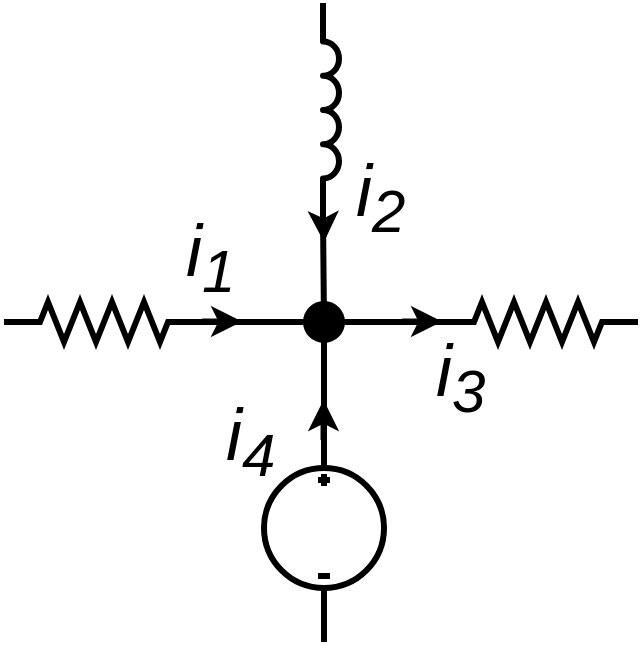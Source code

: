 <mxfile version="20.8.15" type="device" pages="6"><diagram name="Krichhoffs - Currents" id="5MqSJvsw3hs0AilF2sN4"><mxGraphModel dx="655" dy="423" grid="1" gridSize="10" guides="1" tooltips="1" connect="1" arrows="1" fold="1" page="1" pageScale="1" pageWidth="827" pageHeight="1169" math="0" shadow="0"><root><mxCell id="0"/><mxCell id="1" parent="0"/><mxCell id="myE4e6Py0x81g0Ww5muC-2" value="" style="endArrow=none;html=1;rounded=0;strokeWidth=3;fontSize=36;entryX=0;entryY=0.5;entryDx=0;entryDy=0;entryPerimeter=0;" edge="1" parent="1" target="myE4e6Py0x81g0Ww5muC-17"><mxGeometry width="50" height="50" relative="1" as="geometry"><mxPoint x="240" y="200" as="sourcePoint"/><mxPoint x="280" y="200" as="targetPoint"/><Array as="points"><mxPoint x="290" y="200"/></Array></mxGeometry></mxCell><mxCell id="myE4e6Py0x81g0Ww5muC-4" value="" style="endArrow=none;html=1;rounded=0;strokeWidth=3;fontSize=36;exitX=0.5;exitY=0;exitDx=0;exitDy=0;exitPerimeter=0;" edge="1" parent="1" source="myE4e6Py0x81g0Ww5muC-20"><mxGeometry width="50" height="50" relative="1" as="geometry"><mxPoint x="240" y="260" as="sourcePoint"/><mxPoint x="240" y="200" as="targetPoint"/></mxGeometry></mxCell><mxCell id="myE4e6Py0x81g0Ww5muC-5" value="" style="endArrow=none;html=1;rounded=0;strokeWidth=3;fontSize=36;entryX=0.5;entryY=1;entryDx=0;entryDy=0;entryPerimeter=0;" edge="1" parent="1" target="myE4e6Py0x81g0Ww5muC-20"><mxGeometry width="50" height="50" relative="1" as="geometry"><mxPoint x="240" y="360" as="sourcePoint"/><mxPoint x="240" y="360" as="targetPoint"/></mxGeometry></mxCell><mxCell id="myE4e6Py0x81g0Ww5muC-10" value="" style="ellipse;whiteSpace=wrap;html=1;aspect=fixed;fontSize=36;fillColor=#000000;" vertex="1" parent="1"><mxGeometry x="230" y="190" width="20" height="20" as="geometry"/></mxCell><mxCell id="myE4e6Py0x81g0Ww5muC-17" value="" style="pointerEvents=1;verticalLabelPosition=bottom;shadow=0;dashed=0;align=center;html=1;verticalAlign=top;shape=mxgraph.electrical.resistors.resistor_2;strokeColor=#000000;fontSize=36;fillColor=#FFFFFF;strokeWidth=3;" vertex="1" parent="1"><mxGeometry x="297" y="190" width="100" height="20" as="geometry"/></mxCell><mxCell id="myE4e6Py0x81g0Ww5muC-18" value="" style="pointerEvents=1;verticalLabelPosition=bottom;shadow=0;dashed=0;align=center;html=1;verticalAlign=top;shape=mxgraph.electrical.resistors.resistor_2;strokeColor=#000000;fontSize=36;fillColor=#FFFFFF;strokeWidth=3;" vertex="1" parent="1"><mxGeometry x="80" y="190" width="100" height="20" as="geometry"/></mxCell><mxCell id="myE4e6Py0x81g0Ww5muC-20" value="" style="pointerEvents=1;verticalLabelPosition=bottom;shadow=0;dashed=0;align=center;html=1;verticalAlign=top;shape=mxgraph.electrical.signal_sources.source;aspect=fixed;points=[[0.5,0,0],[1,0.5,0],[0.5,1,0],[0,0.5,0]];elSignalType=dc3;strokeColor=#000000;strokeWidth=3;fontSize=36;fillColor=#FFFFFF;" vertex="1" parent="1"><mxGeometry x="210" y="273" width="60" height="60" as="geometry"/></mxCell><mxCell id="myE4e6Py0x81g0Ww5muC-43" value="" style="endArrow=none;html=1;rounded=0;strokeColor=#000000;strokeWidth=3;fontSize=36;entryX=1;entryY=1;entryDx=0;entryDy=0;entryPerimeter=0;" edge="1" parent="1" source="myE4e6Py0x81g0Ww5muC-10" target="myE4e6Py0x81g0Ww5muC-46"><mxGeometry width="50" height="50" relative="1" as="geometry"><mxPoint x="270" y="280" as="sourcePoint"/><mxPoint x="240" y="160" as="targetPoint"/></mxGeometry></mxCell><mxCell id="myE4e6Py0x81g0Ww5muC-45" value="" style="endArrow=none;html=1;rounded=0;strokeColor=#000000;strokeWidth=3;fontSize=36;entryX=0;entryY=0.5;entryDx=0;entryDy=0;exitX=1;exitY=0.5;exitDx=0;exitDy=0;exitPerimeter=0;" edge="1" parent="1" source="myE4e6Py0x81g0Ww5muC-18" target="myE4e6Py0x81g0Ww5muC-10"><mxGeometry width="50" height="50" relative="1" as="geometry"><mxPoint x="270" y="280" as="sourcePoint"/><mxPoint x="320" y="230" as="targetPoint"/></mxGeometry></mxCell><mxCell id="myE4e6Py0x81g0Ww5muC-46" value="" style="pointerEvents=1;verticalLabelPosition=bottom;shadow=0;dashed=0;align=center;html=1;verticalAlign=top;shape=mxgraph.electrical.inductors.inductor_3;dashPattern=1 1;strokeColor=#000000;strokeWidth=3;fontSize=36;fillColor=#FFFFFF;rotation=90;" vertex="1" parent="1"><mxGeometry x="190" y="90" width="107" height="8" as="geometry"/></mxCell><mxCell id="myE4e6Py0x81g0Ww5muC-47" value="" style="endArrow=classic;html=1;rounded=0;strokeColor=#000000;strokeWidth=3;fontSize=36;" edge="1" parent="1"><mxGeometry width="50" height="50" relative="1" as="geometry"><mxPoint x="179" y="199.76" as="sourcePoint"/><mxPoint x="199" y="199.76" as="targetPoint"/></mxGeometry></mxCell><mxCell id="myE4e6Py0x81g0Ww5muC-48" value="" style="endArrow=classic;html=1;rounded=0;strokeColor=#000000;strokeWidth=3;fontSize=36;" edge="1" parent="1"><mxGeometry width="50" height="50" relative="1" as="geometry"><mxPoint x="239.76" y="259" as="sourcePoint"/><mxPoint x="239.76" y="239" as="targetPoint"/></mxGeometry></mxCell><mxCell id="myE4e6Py0x81g0Ww5muC-49" value="" style="endArrow=classic;html=1;rounded=0;strokeColor=#000000;strokeWidth=3;fontSize=36;" edge="1" parent="1"><mxGeometry width="50" height="50" relative="1" as="geometry"><mxPoint x="279" y="199.76" as="sourcePoint"/><mxPoint x="299" y="199.76" as="targetPoint"/></mxGeometry></mxCell><mxCell id="myE4e6Py0x81g0Ww5muC-50" value="" style="endArrow=classic;html=1;rounded=0;strokeColor=#000000;strokeWidth=3;fontSize=36;" edge="1" parent="1"><mxGeometry width="50" height="50" relative="1" as="geometry"><mxPoint x="239.76" y="150" as="sourcePoint"/><mxPoint x="240" y="160" as="targetPoint"/></mxGeometry></mxCell><mxCell id="mtRJlpFcMM43v5uZXPun-1" value="&lt;font style=&quot;&quot;&gt;&lt;span style=&quot;font-size: 36px;&quot;&gt;&lt;i&gt;i&lt;sub&gt;1&amp;nbsp;&lt;/sub&gt;&lt;/i&gt;&lt;/span&gt;&lt;/font&gt;" style="text;strokeColor=none;fillColor=none;align=center;verticalAlign=middle;spacingLeft=4;spacingRight=4;overflow=hidden;points=[[0,0.5],[1,0.5]];portConstraint=eastwest;rotatable=0;whiteSpace=wrap;html=1;" vertex="1" parent="1"><mxGeometry x="165" y="140" width="45" height="50" as="geometry"/></mxCell><mxCell id="mtRJlpFcMM43v5uZXPun-2" value="&lt;font style=&quot;&quot;&gt;&lt;span style=&quot;font-size: 36px;&quot;&gt;&lt;i&gt;i&lt;sub&gt;2&amp;nbsp;&lt;/sub&gt;&lt;/i&gt;&lt;/span&gt;&lt;/font&gt;" style="text;strokeColor=none;fillColor=none;align=center;verticalAlign=middle;spacingLeft=4;spacingRight=4;overflow=hidden;points=[[0,0.5],[1,0.5]];portConstraint=eastwest;rotatable=0;whiteSpace=wrap;html=1;" vertex="1" parent="1"><mxGeometry x="240" y="108" width="65" height="60" as="geometry"/></mxCell><mxCell id="mtRJlpFcMM43v5uZXPun-3" value="&lt;font style=&quot;&quot;&gt;&lt;span style=&quot;font-size: 36px;&quot;&gt;&lt;i&gt;i&lt;sub&gt;3&amp;nbsp;&lt;/sub&gt;&lt;/i&gt;&lt;/span&gt;&lt;/font&gt;" style="text;strokeColor=none;fillColor=none;align=center;verticalAlign=middle;spacingLeft=4;spacingRight=4;overflow=hidden;points=[[0,0.5],[1,0.5]];portConstraint=eastwest;rotatable=0;whiteSpace=wrap;html=1;" vertex="1" parent="1"><mxGeometry x="280" y="198" width="65" height="60" as="geometry"/></mxCell><mxCell id="mtRJlpFcMM43v5uZXPun-4" value="&lt;font style=&quot;&quot;&gt;&lt;span style=&quot;font-size: 36px;&quot;&gt;&lt;i&gt;i&lt;sub&gt;4&amp;nbsp;&lt;/sub&gt;&lt;/i&gt;&lt;/span&gt;&lt;/font&gt;" style="text;strokeColor=none;fillColor=none;align=center;verticalAlign=middle;spacingLeft=4;spacingRight=4;overflow=hidden;points=[[0,0.5],[1,0.5]];portConstraint=eastwest;rotatable=0;whiteSpace=wrap;html=1;" vertex="1" parent="1"><mxGeometry x="175" y="230" width="65" height="60" as="geometry"/></mxCell></root></mxGraphModel></diagram><diagram id="RMIylMif7LXgey-KpPOE" name="Krichhoff - Voltage"><mxGraphModel dx="1342" dy="867" grid="1" gridSize="10" guides="1" tooltips="1" connect="1" arrows="1" fold="1" page="1" pageScale="1" pageWidth="827" pageHeight="1169" math="0" shadow="0"><root><mxCell id="0"/><mxCell id="1" parent="0"/><mxCell id="HRUOwoZtJMopafDa8nAl-1" value="" style="endArrow=none;html=1;rounded=0;strokeWidth=3;fontSize=36;dashed=1;dashPattern=1 1;strokeColor=#949494;" edge="1" parent="1"><mxGeometry width="50" height="50" relative="1" as="geometry"><mxPoint x="620" y="440" as="sourcePoint"/><mxPoint x="560" y="439.74" as="targetPoint"/></mxGeometry></mxCell><mxCell id="HRUOwoZtJMopafDa8nAl-2" value="" style="endArrow=none;html=1;rounded=0;strokeWidth=3;fontSize=36;" edge="1" parent="1"><mxGeometry width="50" height="50" relative="1" as="geometry"><mxPoint x="240" y="200" as="sourcePoint"/><mxPoint x="360" y="200" as="targetPoint"/></mxGeometry></mxCell><mxCell id="HRUOwoZtJMopafDa8nAl-3" value="" style="endArrow=none;html=1;rounded=0;strokeWidth=3;fontSize=36;startArrow=none;" edge="1" parent="1" source="HRUOwoZtJMopafDa8nAl-12"><mxGeometry width="50" height="50" relative="1" as="geometry"><mxPoint x="440" y="200" as="sourcePoint"/><mxPoint x="560" y="200" as="targetPoint"/></mxGeometry></mxCell><mxCell id="HRUOwoZtJMopafDa8nAl-4" value="" style="endArrow=none;html=1;rounded=0;strokeWidth=3;fontSize=36;exitX=0.5;exitY=0;exitDx=0;exitDy=0;exitPerimeter=0;" edge="1" parent="1" source="HRUOwoZtJMopafDa8nAl-20"><mxGeometry width="50" height="50" relative="1" as="geometry"><mxPoint x="240" y="280" as="sourcePoint"/><mxPoint x="240" y="200" as="targetPoint"/></mxGeometry></mxCell><mxCell id="HRUOwoZtJMopafDa8nAl-5" value="" style="endArrow=none;html=1;rounded=0;strokeWidth=3;fontSize=36;entryX=0.5;entryY=1;entryDx=0;entryDy=0;entryPerimeter=0;" edge="1" parent="1" target="HRUOwoZtJMopafDa8nAl-20"><mxGeometry width="50" height="50" relative="1" as="geometry"><mxPoint x="240" y="440.513" as="sourcePoint"/><mxPoint x="240" y="360" as="targetPoint"/></mxGeometry></mxCell><mxCell id="HRUOwoZtJMopafDa8nAl-6" value="" style="endArrow=none;html=1;rounded=0;strokeWidth=3;fontSize=36;startArrow=none;" edge="1" parent="1" source="HRUOwoZtJMopafDa8nAl-14"><mxGeometry width="50" height="50" relative="1" as="geometry"><mxPoint x="240" y="440" as="sourcePoint"/><mxPoint x="360" y="440" as="targetPoint"/></mxGeometry></mxCell><mxCell id="HRUOwoZtJMopafDa8nAl-7" value="" style="endArrow=none;html=1;rounded=0;strokeWidth=3;fontSize=36;startArrow=none;" edge="1" parent="1" source="HRUOwoZtJMopafDa8nAl-16"><mxGeometry width="50" height="50" relative="1" as="geometry"><mxPoint x="440" y="440" as="sourcePoint"/><mxPoint x="560" y="440" as="targetPoint"/></mxGeometry></mxCell><mxCell id="HRUOwoZtJMopafDa8nAl-8" value="" style="endArrow=none;html=1;rounded=0;strokeWidth=3;fontSize=36;" edge="1" parent="1"><mxGeometry width="50" height="50" relative="1" as="geometry"><mxPoint x="560" y="280" as="sourcePoint"/><mxPoint x="560" y="200" as="targetPoint"/></mxGeometry></mxCell><mxCell id="HRUOwoZtJMopafDa8nAl-9" value="" style="endArrow=none;html=1;rounded=0;strokeWidth=3;fontSize=36;" edge="1" parent="1"><mxGeometry width="50" height="50" relative="1" as="geometry"><mxPoint x="560" y="440.513" as="sourcePoint"/><mxPoint x="560" y="360" as="targetPoint"/></mxGeometry></mxCell><mxCell id="HRUOwoZtJMopafDa8nAl-10" value="" style="ellipse;whiteSpace=wrap;html=1;aspect=fixed;fontSize=36;fillColor=#000000;" vertex="1" parent="1"><mxGeometry x="230" y="190" width="20" height="20" as="geometry"/></mxCell><mxCell id="HRUOwoZtJMopafDa8nAl-11" value="" style="endArrow=none;html=1;rounded=0;strokeWidth=3;fontSize=36;" edge="1" parent="1" target="HRUOwoZtJMopafDa8nAl-12"><mxGeometry width="50" height="50" relative="1" as="geometry"><mxPoint x="440" y="200" as="sourcePoint"/><mxPoint x="560" y="200" as="targetPoint"/></mxGeometry></mxCell><mxCell id="HRUOwoZtJMopafDa8nAl-12" value="" style="ellipse;whiteSpace=wrap;html=1;aspect=fixed;fontSize=36;fillColor=#000000;" vertex="1" parent="1"><mxGeometry x="550" y="190" width="20" height="20" as="geometry"/></mxCell><mxCell id="HRUOwoZtJMopafDa8nAl-13" value="" style="endArrow=none;html=1;rounded=0;strokeWidth=3;fontSize=36;" edge="1" parent="1" target="HRUOwoZtJMopafDa8nAl-14"><mxGeometry width="50" height="50" relative="1" as="geometry"><mxPoint x="240" y="440" as="sourcePoint"/><mxPoint x="360" y="440" as="targetPoint"/></mxGeometry></mxCell><mxCell id="HRUOwoZtJMopafDa8nAl-14" value="" style="ellipse;whiteSpace=wrap;html=1;aspect=fixed;fontSize=36;fillColor=#000000;" vertex="1" parent="1"><mxGeometry x="230" y="430" width="20" height="20" as="geometry"/></mxCell><mxCell id="HRUOwoZtJMopafDa8nAl-15" value="" style="endArrow=none;html=1;rounded=0;strokeWidth=3;fontSize=36;" edge="1" parent="1" target="HRUOwoZtJMopafDa8nAl-16"><mxGeometry width="50" height="50" relative="1" as="geometry"><mxPoint x="440" y="440" as="sourcePoint"/><mxPoint x="560" y="440" as="targetPoint"/></mxGeometry></mxCell><mxCell id="HRUOwoZtJMopafDa8nAl-16" value="" style="ellipse;whiteSpace=wrap;html=1;aspect=fixed;fontSize=36;fillColor=#000000;" vertex="1" parent="1"><mxGeometry x="550" y="430" width="20" height="20" as="geometry"/></mxCell><mxCell id="HRUOwoZtJMopafDa8nAl-17" value="" style="pointerEvents=1;verticalLabelPosition=bottom;shadow=0;dashed=0;align=center;html=1;verticalAlign=top;shape=mxgraph.electrical.resistors.resistor_2;strokeColor=#000000;fontSize=36;fillColor=#FFFFFF;strokeWidth=3;" vertex="1" parent="1"><mxGeometry x="350" y="190" width="100" height="20" as="geometry"/></mxCell><mxCell id="HRUOwoZtJMopafDa8nAl-18" value="" style="pointerEvents=1;verticalLabelPosition=bottom;shadow=0;dashed=0;align=center;html=1;verticalAlign=top;shape=mxgraph.electrical.resistors.resistor_2;strokeColor=#000000;fontSize=36;fillColor=#FFFFFF;strokeWidth=3;" vertex="1" parent="1"><mxGeometry x="350" y="430" width="100" height="20" as="geometry"/></mxCell><mxCell id="HRUOwoZtJMopafDa8nAl-19" value="" style="pointerEvents=1;verticalLabelPosition=bottom;shadow=0;dashed=0;align=center;html=1;verticalAlign=top;shape=mxgraph.electrical.resistors.resistor_2;strokeColor=#000000;fontSize=36;fillColor=#FFFFFF;strokeWidth=3;rotation=90;" vertex="1" parent="1"><mxGeometry x="510" y="310" width="100" height="20" as="geometry"/></mxCell><mxCell id="HRUOwoZtJMopafDa8nAl-20" value="" style="pointerEvents=1;verticalLabelPosition=bottom;shadow=0;dashed=0;align=center;html=1;verticalAlign=top;shape=mxgraph.electrical.signal_sources.source;aspect=fixed;points=[[0.5,0,0],[1,0.5,0],[0.5,1,0],[0,0.5,0]];elSignalType=dc3;strokeColor=#000000;strokeWidth=3;fontSize=36;fillColor=#FFFFFF;" vertex="1" parent="1"><mxGeometry x="210" y="290" width="60" height="60" as="geometry"/></mxCell><mxCell id="HRUOwoZtJMopafDa8nAl-21" value="" style="endArrow=none;html=1;rounded=0;strokeWidth=3;fontSize=36;dashed=1;dashPattern=1 1;strokeColor=#949494;" edge="1" parent="1"><mxGeometry width="50" height="50" relative="1" as="geometry"><mxPoint x="240" y="190" as="sourcePoint"/><mxPoint x="240" y="140" as="targetPoint"/></mxGeometry></mxCell><mxCell id="HRUOwoZtJMopafDa8nAl-22" value="" style="endArrow=none;html=1;rounded=0;strokeWidth=3;fontSize=36;dashed=1;dashPattern=1 1;strokeColor=#949494;" edge="1" parent="1"><mxGeometry width="50" height="50" relative="1" as="geometry"><mxPoint x="570" y="199.74" as="sourcePoint"/><mxPoint x="620" y="199.74" as="targetPoint"/></mxGeometry></mxCell><mxCell id="HRUOwoZtJMopafDa8nAl-23" value="" style="endArrow=none;html=1;rounded=0;strokeWidth=3;fontSize=36;dashed=1;dashPattern=1 1;strokeColor=#949494;" edge="1" parent="1"><mxGeometry width="50" height="50" relative="1" as="geometry"><mxPoint x="560" y="189.49" as="sourcePoint"/><mxPoint x="560" y="140" as="targetPoint"/></mxGeometry></mxCell><mxCell id="HRUOwoZtJMopafDa8nAl-24" value="" style="endArrow=none;html=1;rounded=0;strokeWidth=3;fontSize=36;dashed=1;dashPattern=1 1;strokeColor=#949494;" edge="1" parent="1"><mxGeometry width="50" height="50" relative="1" as="geometry"><mxPoint x="239.74" y="450" as="sourcePoint"/><mxPoint x="240" y="500" as="targetPoint"/></mxGeometry></mxCell><mxCell id="HRUOwoZtJMopafDa8nAl-25" value="" style="endArrow=none;html=1;rounded=0;strokeWidth=3;fontSize=36;dashed=1;dashPattern=1 1;strokeColor=#949494;exitX=0;exitY=0.5;exitDx=0;exitDy=0;exitPerimeter=0;" edge="1" parent="1" source="HRUOwoZtJMopafDa8nAl-26"><mxGeometry width="50" height="50" relative="1" as="geometry"><mxPoint x="360" y="500" as="sourcePoint"/><mxPoint x="240" y="500" as="targetPoint"/></mxGeometry></mxCell><mxCell id="HRUOwoZtJMopafDa8nAl-26" value="" style="pointerEvents=1;verticalLabelPosition=bottom;shadow=0;dashed=1;align=center;html=1;verticalAlign=top;shape=mxgraph.electrical.resistors.resistor_2;strokeColor=#949494;fontSize=36;fillColor=#FFFFFF;strokeWidth=3;dashPattern=1 1;" vertex="1" parent="1"><mxGeometry x="350" y="490" width="100" height="20" as="geometry"/></mxCell><mxCell id="HRUOwoZtJMopafDa8nAl-27" value="" style="endArrow=none;html=1;rounded=0;strokeWidth=3;fontSize=36;dashed=1;dashPattern=1 1;strokeColor=#949494;entryX=1;entryY=0.5;entryDx=0;entryDy=0;entryPerimeter=0;" edge="1" parent="1" target="HRUOwoZtJMopafDa8nAl-26"><mxGeometry width="50" height="50" relative="1" as="geometry"><mxPoint x="560" y="499.74" as="sourcePoint"/><mxPoint x="460" y="500" as="targetPoint"/></mxGeometry></mxCell><mxCell id="HRUOwoZtJMopafDa8nAl-28" value="" style="endArrow=none;html=1;rounded=0;strokeWidth=3;fontSize=36;dashed=1;dashPattern=1 1;strokeColor=#949494;" edge="1" parent="1" target="HRUOwoZtJMopafDa8nAl-16"><mxGeometry width="50" height="50" relative="1" as="geometry"><mxPoint x="560" y="500" as="sourcePoint"/><mxPoint x="585" y="440" as="targetPoint"/></mxGeometry></mxCell><mxCell id="HRUOwoZtJMopafDa8nAl-29" value="" style="endArrow=none;html=1;rounded=0;strokeWidth=3;fontSize=36;dashed=1;dashPattern=1 1;strokeColor=#949494;" edge="1" parent="1"><mxGeometry width="50" height="50" relative="1" as="geometry"><mxPoint x="180" y="440" as="sourcePoint"/><mxPoint x="230" y="440" as="targetPoint"/></mxGeometry></mxCell><mxCell id="HRUOwoZtJMopafDa8nAl-30" value="&lt;font style=&quot;&quot;&gt;&lt;span style=&quot;font-size: 36px;&quot;&gt;&lt;i&gt;R&lt;sub&gt;1&lt;/sub&gt;&lt;/i&gt;&lt;/span&gt;&lt;/font&gt;" style="text;strokeColor=none;fillColor=none;align=center;verticalAlign=middle;spacingLeft=4;spacingRight=4;overflow=hidden;points=[[0,0.5],[1,0.5]];portConstraint=eastwest;rotatable=0;whiteSpace=wrap;html=1;" vertex="1" parent="1"><mxGeometry x="367.5" y="120" width="65" height="60" as="geometry"/></mxCell><mxCell id="HRUOwoZtJMopafDa8nAl-31" value="&lt;font style=&quot;&quot;&gt;&lt;span style=&quot;font-size: 36px;&quot;&gt;&lt;i&gt;R&lt;sub&gt;2&amp;nbsp;&lt;/sub&gt;&lt;/i&gt;&lt;/span&gt;&lt;/font&gt;" style="text;strokeColor=none;fillColor=none;align=left;verticalAlign=middle;spacingLeft=4;spacingRight=4;overflow=hidden;points=[[0,0.5],[1,0.5]];portConstraint=eastwest;rotatable=0;whiteSpace=wrap;html=1;" vertex="1" parent="1"><mxGeometry x="590" y="290" width="65" height="60" as="geometry"/></mxCell><mxCell id="HRUOwoZtJMopafDa8nAl-32" value="&lt;font style=&quot;&quot;&gt;&lt;span style=&quot;font-size: 36px;&quot;&gt;&lt;i&gt;R&lt;sub&gt;3&amp;nbsp;&lt;/sub&gt;&lt;/i&gt;&lt;/span&gt;&lt;/font&gt;" style="text;strokeColor=none;fillColor=none;align=center;verticalAlign=middle;spacingLeft=4;spacingRight=4;overflow=hidden;points=[[0,0.5],[1,0.5]];portConstraint=eastwest;rotatable=0;whiteSpace=wrap;html=1;" vertex="1" parent="1"><mxGeometry x="367.5" y="370" width="65" height="60" as="geometry"/></mxCell><mxCell id="HRUOwoZtJMopafDa8nAl-33" value="" style="endArrow=classic;html=1;rounded=0;strokeColor=#000000;strokeWidth=3;fontSize=36;" edge="1" parent="1"><mxGeometry width="50" height="50" relative="1" as="geometry"><mxPoint x="280" y="350" as="sourcePoint"/><mxPoint x="280" y="290" as="targetPoint"/></mxGeometry></mxCell><mxCell id="HRUOwoZtJMopafDa8nAl-34" value="" style="endArrow=classic;html=1;rounded=0;strokeColor=#000000;strokeWidth=3;fontSize=36;" edge="1" parent="1"><mxGeometry width="50" height="50" relative="1" as="geometry"><mxPoint x="534.74" y="350" as="sourcePoint"/><mxPoint x="534.74" y="290" as="targetPoint"/></mxGeometry></mxCell><mxCell id="HRUOwoZtJMopafDa8nAl-35" value="" style="endArrow=classic;html=1;rounded=0;strokeColor=#000000;strokeWidth=3;fontSize=36;" edge="1" parent="1"><mxGeometry width="50" height="50" relative="1" as="geometry"><mxPoint x="432.5" y="230" as="sourcePoint"/><mxPoint x="367.76" y="230" as="targetPoint"/></mxGeometry></mxCell><mxCell id="HRUOwoZtJMopafDa8nAl-36" value="" style="endArrow=classic;html=1;rounded=0;strokeColor=#000000;strokeWidth=3;fontSize=36;" edge="1" parent="1"><mxGeometry width="50" height="50" relative="1" as="geometry"><mxPoint x="367.5" y="470" as="sourcePoint"/><mxPoint x="430" y="470" as="targetPoint"/></mxGeometry></mxCell><mxCell id="HRUOwoZtJMopafDa8nAl-37" value="&lt;font style=&quot;&quot;&gt;&lt;span style=&quot;font-size: 36px;&quot;&gt;&lt;i&gt;v&lt;sub&gt;1&lt;/sub&gt;&lt;/i&gt;&lt;/span&gt;&lt;/font&gt;" style="text;strokeColor=none;fillColor=none;align=center;verticalAlign=middle;spacingLeft=4;spacingRight=4;overflow=hidden;points=[[0,0.5],[1,0.5]];portConstraint=eastwest;rotatable=0;whiteSpace=wrap;html=1;" vertex="1" parent="1"><mxGeometry x="367.5" y="230" width="65" height="60" as="geometry"/></mxCell><mxCell id="HRUOwoZtJMopafDa8nAl-38" value="&lt;font style=&quot;&quot;&gt;&lt;span style=&quot;font-size: 36px;&quot;&gt;&lt;i&gt;v&lt;sub&gt;2&amp;nbsp;&lt;/sub&gt;&lt;/i&gt;&lt;/span&gt;&lt;/font&gt;" style="text;strokeColor=none;fillColor=none;align=center;verticalAlign=middle;spacingLeft=4;spacingRight=4;overflow=hidden;points=[[0,0.5],[1,0.5]];portConstraint=eastwest;rotatable=0;whiteSpace=wrap;html=1;" vertex="1" parent="1"><mxGeometry x="460" y="290" width="65" height="60" as="geometry"/></mxCell><mxCell id="HRUOwoZtJMopafDa8nAl-39" value="&lt;font style=&quot;&quot;&gt;&lt;span style=&quot;font-size: 36px;&quot;&gt;&lt;i&gt;v&lt;sub&gt;3&amp;nbsp;&lt;/sub&gt;&lt;/i&gt;&lt;/span&gt;&lt;/font&gt;" style="text;strokeColor=none;fillColor=none;align=center;verticalAlign=middle;spacingLeft=4;spacingRight=4;overflow=hidden;points=[[0,0.5],[1,0.5]];portConstraint=eastwest;rotatable=0;whiteSpace=wrap;html=1;" vertex="1" parent="1"><mxGeometry x="432.5" y="440" width="65" height="60" as="geometry"/></mxCell><mxCell id="HRUOwoZtJMopafDa8nAl-40" value="&lt;font style=&quot;&quot;&gt;&lt;span style=&quot;font-size: 36px;&quot;&gt;&lt;i&gt;v&lt;sub&gt;4&amp;nbsp;&lt;/sub&gt;&lt;/i&gt;&lt;/span&gt;&lt;/font&gt;" style="text;strokeColor=none;fillColor=none;align=center;verticalAlign=middle;spacingLeft=4;spacingRight=4;overflow=hidden;points=[[0,0.5],[1,0.5]];portConstraint=eastwest;rotatable=0;whiteSpace=wrap;html=1;" vertex="1" parent="1"><mxGeometry x="285" y="290" width="65" height="60" as="geometry"/></mxCell></root></mxGraphModel></diagram><diagram id="dD9_asldbUTTTeeE_rtT" name="OOp - Invert"><mxGraphModel dx="611" dy="637" grid="1" gridSize="10" guides="1" tooltips="1" connect="1" arrows="1" fold="1" page="1" pageScale="1" pageWidth="827" pageHeight="1169" math="1" shadow="0"><root><mxCell id="0"/><mxCell id="1" parent="0"/><mxCell id="q81DAPyS82Lt3sCHp2r9-2" style="edgeStyle=orthogonalEdgeStyle;rounded=0;orthogonalLoop=1;jettySize=auto;html=1;exitX=0;exitY=0.165;exitDx=0;exitDy=0;exitPerimeter=0;strokeColor=#000000;strokeWidth=3;fontSize=36;endArrow=none;endFill=0;" edge="1" parent="1" source="L385zhsje2vrpSZAmhQH-1" target="q81DAPyS82Lt3sCHp2r9-1"><mxGeometry relative="1" as="geometry"/></mxCell><mxCell id="q81DAPyS82Lt3sCHp2r9-5" style="edgeStyle=orthogonalEdgeStyle;rounded=0;orthogonalLoop=1;jettySize=auto;html=1;exitX=0;exitY=0.835;exitDx=0;exitDy=0;exitPerimeter=0;strokeColor=#000000;strokeWidth=3;fontSize=36;endArrow=none;endFill=0;entryX=0.5;entryY=0;entryDx=0;entryDy=0;entryPerimeter=0;" edge="1" parent="1" source="L385zhsje2vrpSZAmhQH-1" target="q81DAPyS82Lt3sCHp2r9-3"><mxGeometry relative="1" as="geometry"/></mxCell><mxCell id="q81DAPyS82Lt3sCHp2r9-9" style="edgeStyle=orthogonalEdgeStyle;rounded=0;orthogonalLoop=1;jettySize=auto;html=1;exitX=0;exitY=0.165;exitDx=0;exitDy=0;exitPerimeter=0;entryX=0;entryY=0.5;entryDx=0;entryDy=0;entryPerimeter=0;strokeColor=#000000;strokeWidth=3;fontSize=36;endArrow=none;endFill=0;" edge="1" parent="1" source="L385zhsje2vrpSZAmhQH-1" target="q81DAPyS82Lt3sCHp2r9-7"><mxGeometry relative="1" as="geometry"/></mxCell><mxCell id="L385zhsje2vrpSZAmhQH-1" value="" style="verticalLabelPosition=bottom;shadow=0;dashed=0;align=center;html=1;verticalAlign=top;shape=mxgraph.electrical.abstract.operational_amp_1;dashPattern=1 1;strokeColor=#000000;strokeWidth=3;fontSize=36;fillColor=#FFFFFF;" vertex="1" parent="1"><mxGeometry x="360" y="200" width="98" height="90" as="geometry"/></mxCell><mxCell id="q81DAPyS82Lt3sCHp2r9-1" value="" style="pointerEvents=1;verticalLabelPosition=bottom;shadow=0;dashed=0;align=center;html=1;verticalAlign=top;shape=mxgraph.electrical.resistors.resistor_2;dashPattern=1 1;strokeColor=#000000;strokeWidth=3;fontSize=36;fillColor=#FFFFFF;" vertex="1" parent="1"><mxGeometry x="218" y="204" width="100" height="21" as="geometry"/></mxCell><mxCell id="q81DAPyS82Lt3sCHp2r9-3" value="" style="pointerEvents=1;verticalLabelPosition=bottom;shadow=0;dashed=0;align=center;html=1;verticalAlign=top;shape=mxgraph.electrical.signal_sources.protective_earth;dashPattern=1 1;strokeColor=#000000;strokeWidth=3;fontSize=36;fillColor=#FFFFFF;" vertex="1" parent="1"><mxGeometry x="190" y="310" width="60" height="50" as="geometry"/></mxCell><mxCell id="q81DAPyS82Lt3sCHp2r9-10" style="edgeStyle=orthogonalEdgeStyle;rounded=0;orthogonalLoop=1;jettySize=auto;html=1;exitX=1;exitY=0.5;exitDx=0;exitDy=0;exitPerimeter=0;entryX=1;entryY=0.5;entryDx=0;entryDy=0;entryPerimeter=0;strokeColor=#000000;strokeWidth=3;fontSize=36;endArrow=none;endFill=0;" edge="1" parent="1" source="q81DAPyS82Lt3sCHp2r9-7" target="L385zhsje2vrpSZAmhQH-1"><mxGeometry relative="1" as="geometry"/></mxCell><mxCell id="q81DAPyS82Lt3sCHp2r9-7" value="" style="pointerEvents=1;verticalLabelPosition=bottom;shadow=0;dashed=0;align=center;html=1;verticalAlign=top;shape=mxgraph.electrical.resistors.resistor_2;dashPattern=1 1;strokeColor=#000000;strokeWidth=3;fontSize=36;fillColor=#FFFFFF;" vertex="1" parent="1"><mxGeometry x="350" y="150" width="100" height="20" as="geometry"/></mxCell><mxCell id="q81DAPyS82Lt3sCHp2r9-11" value="" style="endArrow=none;html=1;rounded=0;strokeColor=#000000;strokeWidth=3;fontSize=36;entryX=1;entryY=0.5;entryDx=0;entryDy=0;entryPerimeter=0;" edge="1" parent="1" target="L385zhsje2vrpSZAmhQH-1"><mxGeometry width="50" height="50" relative="1" as="geometry"><mxPoint x="520" y="245" as="sourcePoint"/><mxPoint x="390" y="220" as="targetPoint"/></mxGeometry></mxCell><mxCell id="8-7wgz3S8osftR3qcVbb-1" value="&lt;font style=&quot;&quot;&gt;&lt;span style=&quot;font-size: 36px;&quot;&gt;&lt;i&gt;R&lt;sub&gt;1&lt;/sub&gt;&lt;/i&gt;&lt;/span&gt;&lt;/font&gt;" style="text;strokeColor=none;fillColor=none;align=center;verticalAlign=middle;spacingLeft=4;spacingRight=4;overflow=hidden;points=[[0,0.5],[1,0.5]];portConstraint=eastwest;rotatable=0;whiteSpace=wrap;html=1;" vertex="1" parent="1"><mxGeometry x="235.5" y="150" width="65" height="60" as="geometry"/></mxCell><mxCell id="8-7wgz3S8osftR3qcVbb-2" value="&lt;font style=&quot;&quot;&gt;&lt;span style=&quot;font-size: 36px;&quot;&gt;&lt;i&gt;R&lt;sub&gt;2&amp;nbsp;&lt;/sub&gt;&lt;/i&gt;&lt;/span&gt;&lt;/font&gt;" style="text;strokeColor=none;fillColor=none;align=left;verticalAlign=middle;spacingLeft=4;spacingRight=4;overflow=hidden;points=[[0,0.5],[1,0.5]];portConstraint=eastwest;rotatable=0;whiteSpace=wrap;html=1;" vertex="1" parent="1"><mxGeometry x="367.5" y="90" width="65" height="60" as="geometry"/></mxCell><mxCell id="8-7wgz3S8osftR3qcVbb-3" value="" style="endArrow=classic;html=1;rounded=0;strokeColor=#000000;strokeWidth=3;fontSize=36;" edge="1" parent="1"><mxGeometry width="50" height="50" relative="1" as="geometry"><mxPoint x="225" y="267" as="sourcePoint"/><mxPoint x="225" y="222" as="targetPoint"/></mxGeometry></mxCell><mxCell id="8-7wgz3S8osftR3qcVbb-4" value="&lt;font style=&quot;&quot;&gt;&lt;span style=&quot;font-size: 36px;&quot;&gt;&lt;i&gt;V&lt;sub&gt;IN&amp;nbsp;&lt;/sub&gt;&lt;/i&gt;&lt;/span&gt;&lt;/font&gt;" style="text;strokeColor=none;fillColor=none;align=center;verticalAlign=middle;spacingLeft=4;spacingRight=4;overflow=hidden;points=[[0,0.5],[1,0.5]];portConstraint=eastwest;rotatable=0;whiteSpace=wrap;html=1;" vertex="1" parent="1"><mxGeometry x="150" y="217" width="75" height="60" as="geometry"/></mxCell><mxCell id="8-7wgz3S8osftR3qcVbb-5" value="&lt;font style=&quot;&quot;&gt;&lt;span style=&quot;font-size: 36px;&quot;&gt;&lt;i&gt;V&lt;sub&gt;OUT&amp;nbsp;&lt;/sub&gt;&lt;/i&gt;&lt;/span&gt;&lt;/font&gt;" style="text;strokeColor=none;fillColor=none;align=center;verticalAlign=middle;spacingLeft=4;spacingRight=4;overflow=hidden;points=[[0,0.5],[1,0.5]];portConstraint=eastwest;rotatable=0;whiteSpace=wrap;html=1;" vertex="1" parent="1"><mxGeometry x="530" y="260" width="110" height="60" as="geometry"/></mxCell><mxCell id="8-7wgz3S8osftR3qcVbb-6" value="" style="endArrow=classic;html=1;rounded=0;strokeColor=#000000;strokeWidth=3;fontSize=36;" edge="1" parent="1"><mxGeometry width="50" height="50" relative="1" as="geometry"><mxPoint x="520" y="310" as="sourcePoint"/><mxPoint x="520" y="260" as="targetPoint"/></mxGeometry></mxCell><mxCell id="8-7wgz3S8osftR3qcVbb-7" value="" style="pointerEvents=1;verticalLabelPosition=bottom;shadow=0;dashed=0;align=center;html=1;verticalAlign=top;shape=mxgraph.electrical.signal_sources.protective_earth;dashPattern=1 1;strokeColor=#000000;strokeWidth=3;fontSize=36;fillColor=#FFFFFF;" vertex="1" parent="1"><mxGeometry x="490" y="300" width="60" height="50" as="geometry"/></mxCell><mxCell id="8-7wgz3S8osftR3qcVbb-8" value="\(\frac{V_{OUT}}{V_{IN}} = - \frac{R_1}{R_2}\)" style="text;html=1;strokeColor=none;fillColor=none;align=center;verticalAlign=middle;whiteSpace=wrap;rounded=0;fontSize=36;" vertex="1" parent="1"><mxGeometry x="255" y="315" width="240" height="90" as="geometry"/></mxCell></root></mxGraphModel></diagram><diagram name="OOp - Non-Invert" id="Igfd7mw7DrlJ-VFk_RNg"><mxGraphModel dx="610" dy="420" grid="1" gridSize="10" guides="1" tooltips="1" connect="1" arrows="1" fold="1" page="1" pageScale="1" pageWidth="827" pageHeight="1169" math="1" shadow="0"><root><mxCell id="kBErkGbH7n7ayx13JOSD-0"/><mxCell id="kBErkGbH7n7ayx13JOSD-1" parent="kBErkGbH7n7ayx13JOSD-0"/><mxCell id="5L1HS3CBz5m_4jhASfcc-2" style="edgeStyle=orthogonalEdgeStyle;rounded=0;orthogonalLoop=1;jettySize=auto;html=1;exitX=0;exitY=0.835;exitDx=0;exitDy=0;exitPerimeter=0;strokeColor=#000000;strokeWidth=3;fontSize=36;endArrow=none;endFill=0;" edge="1" parent="kBErkGbH7n7ayx13JOSD-1" source="kBErkGbH7n7ayx13JOSD-5"><mxGeometry relative="1" as="geometry"><mxPoint x="220" y="215" as="targetPoint"/></mxGeometry></mxCell><mxCell id="kBErkGbH7n7ayx13JOSD-5" value="" style="verticalLabelPosition=bottom;shadow=0;dashed=0;align=center;html=1;verticalAlign=top;shape=mxgraph.electrical.abstract.operational_amp_1;dashPattern=1 1;strokeColor=#000000;strokeWidth=3;fontSize=36;fillColor=#FFFFFF;flipH=0;flipV=1;" vertex="1" parent="kBErkGbH7n7ayx13JOSD-1"><mxGeometry x="360" y="200" width="98" height="90" as="geometry"/></mxCell><mxCell id="kBErkGbH7n7ayx13JOSD-7" value="" style="pointerEvents=1;verticalLabelPosition=bottom;shadow=0;dashed=0;align=center;html=1;verticalAlign=top;shape=mxgraph.electrical.signal_sources.protective_earth;dashPattern=1 1;strokeColor=#000000;strokeWidth=3;fontSize=36;fillColor=#FFFFFF;" vertex="1" parent="kBErkGbH7n7ayx13JOSD-1"><mxGeometry x="226" y="430" width="60" height="50" as="geometry"/></mxCell><mxCell id="5L1HS3CBz5m_4jhASfcc-0" style="edgeStyle=orthogonalEdgeStyle;rounded=0;orthogonalLoop=1;jettySize=auto;html=1;exitX=1;exitY=0.5;exitDx=0;exitDy=0;exitPerimeter=0;entryX=0.5;entryY=0;entryDx=0;entryDy=0;entryPerimeter=0;strokeColor=#000000;strokeWidth=3;fontSize=36;endArrow=none;endFill=0;" edge="1" parent="kBErkGbH7n7ayx13JOSD-1" source="kBErkGbH7n7ayx13JOSD-9" target="kBErkGbH7n7ayx13JOSD-7"><mxGeometry relative="1" as="geometry"/></mxCell><mxCell id="5L1HS3CBz5m_4jhASfcc-5" style="edgeStyle=orthogonalEdgeStyle;rounded=0;orthogonalLoop=1;jettySize=auto;html=1;exitX=0;exitY=0.5;exitDx=0;exitDy=0;exitPerimeter=0;entryX=0;entryY=0.165;entryDx=0;entryDy=0;entryPerimeter=0;strokeColor=#000000;strokeWidth=3;fontSize=36;endArrow=none;endFill=0;" edge="1" parent="kBErkGbH7n7ayx13JOSD-1" source="kBErkGbH7n7ayx13JOSD-9" target="kBErkGbH7n7ayx13JOSD-5"><mxGeometry relative="1" as="geometry"/></mxCell><mxCell id="5L1HS3CBz5m_4jhASfcc-7" style="edgeStyle=orthogonalEdgeStyle;rounded=0;orthogonalLoop=1;jettySize=auto;html=1;exitX=0;exitY=0.5;exitDx=0;exitDy=0;exitPerimeter=0;entryX=0;entryY=0.5;entryDx=0;entryDy=0;entryPerimeter=0;strokeColor=#000000;strokeWidth=3;fontSize=36;endArrow=none;endFill=0;" edge="1" parent="kBErkGbH7n7ayx13JOSD-1" source="kBErkGbH7n7ayx13JOSD-9" target="5L1HS3CBz5m_4jhASfcc-6"><mxGeometry relative="1" as="geometry"><Array as="points"><mxPoint x="256" y="320"/></Array></mxGeometry></mxCell><mxCell id="kBErkGbH7n7ayx13JOSD-9" value="" style="pointerEvents=1;verticalLabelPosition=bottom;shadow=0;dashed=0;align=center;html=1;verticalAlign=top;shape=mxgraph.electrical.resistors.resistor_2;dashPattern=1 1;strokeColor=#000000;strokeWidth=3;fontSize=36;fillColor=#FFFFFF;rotation=90;" vertex="1" parent="kBErkGbH7n7ayx13JOSD-1"><mxGeometry x="206" y="350" width="100" height="20" as="geometry"/></mxCell><mxCell id="kBErkGbH7n7ayx13JOSD-10" value="" style="endArrow=none;html=1;rounded=0;strokeColor=#000000;strokeWidth=3;fontSize=36;entryX=1;entryY=0.5;entryDx=0;entryDy=0;entryPerimeter=0;" edge="1" parent="kBErkGbH7n7ayx13JOSD-1" target="kBErkGbH7n7ayx13JOSD-5"><mxGeometry width="50" height="50" relative="1" as="geometry"><mxPoint x="520" y="245" as="sourcePoint"/><mxPoint x="390" y="220" as="targetPoint"/></mxGeometry></mxCell><mxCell id="kBErkGbH7n7ayx13JOSD-11" value="&lt;font style=&quot;&quot;&gt;&lt;span style=&quot;font-size: 36px;&quot;&gt;&lt;i&gt;R&lt;sub&gt;1&lt;/sub&gt;&lt;/i&gt;&lt;/span&gt;&lt;/font&gt;" style="text;strokeColor=none;fillColor=none;align=center;verticalAlign=middle;spacingLeft=4;spacingRight=4;overflow=hidden;points=[[0,0.5],[1,0.5]];portConstraint=eastwest;rotatable=0;whiteSpace=wrap;html=1;" vertex="1" parent="kBErkGbH7n7ayx13JOSD-1"><mxGeometry x="181" y="330" width="65" height="60" as="geometry"/></mxCell><mxCell id="kBErkGbH7n7ayx13JOSD-12" value="&lt;font style=&quot;&quot;&gt;&lt;span style=&quot;font-size: 36px;&quot;&gt;&lt;i&gt;R&lt;sub&gt;2&amp;nbsp;&lt;/sub&gt;&lt;/i&gt;&lt;/span&gt;&lt;/font&gt;" style="text;strokeColor=none;fillColor=none;align=left;verticalAlign=middle;spacingLeft=4;spacingRight=4;overflow=hidden;points=[[0,0.5],[1,0.5]];portConstraint=eastwest;rotatable=0;whiteSpace=wrap;html=1;" vertex="1" parent="kBErkGbH7n7ayx13JOSD-1"><mxGeometry x="310" y="330" width="65" height="60" as="geometry"/></mxCell><mxCell id="kBErkGbH7n7ayx13JOSD-14" value="&lt;font style=&quot;&quot;&gt;&lt;span style=&quot;font-size: 36px;&quot;&gt;&lt;i&gt;V&lt;sub&gt;IN&amp;nbsp;&lt;/sub&gt;&lt;/i&gt;&lt;/span&gt;&lt;/font&gt;" style="text;strokeColor=none;fillColor=none;align=center;verticalAlign=middle;spacingLeft=4;spacingRight=4;overflow=hidden;points=[[0,0.5],[1,0.5]];portConstraint=eastwest;rotatable=0;whiteSpace=wrap;html=1;" vertex="1" parent="kBErkGbH7n7ayx13JOSD-1"><mxGeometry x="136" y="215" width="75" height="60" as="geometry"/></mxCell><mxCell id="kBErkGbH7n7ayx13JOSD-15" value="&lt;font style=&quot;&quot;&gt;&lt;span style=&quot;font-size: 36px;&quot;&gt;&lt;i&gt;V&lt;sub&gt;OUT&amp;nbsp;&lt;/sub&gt;&lt;/i&gt;&lt;/span&gt;&lt;/font&gt;" style="text;strokeColor=none;fillColor=none;align=center;verticalAlign=middle;spacingLeft=4;spacingRight=4;overflow=hidden;points=[[0,0.5],[1,0.5]];portConstraint=eastwest;rotatable=0;whiteSpace=wrap;html=1;" vertex="1" parent="kBErkGbH7n7ayx13JOSD-1"><mxGeometry x="530" y="260" width="110" height="60" as="geometry"/></mxCell><mxCell id="kBErkGbH7n7ayx13JOSD-16" value="" style="endArrow=classic;html=1;rounded=0;strokeColor=#000000;strokeWidth=3;fontSize=36;" edge="1" parent="kBErkGbH7n7ayx13JOSD-1"><mxGeometry width="50" height="50" relative="1" as="geometry"><mxPoint x="520" y="310" as="sourcePoint"/><mxPoint x="520" y="260" as="targetPoint"/></mxGeometry></mxCell><mxCell id="kBErkGbH7n7ayx13JOSD-17" value="" style="pointerEvents=1;verticalLabelPosition=bottom;shadow=0;dashed=0;align=center;html=1;verticalAlign=top;shape=mxgraph.electrical.signal_sources.protective_earth;dashPattern=1 1;strokeColor=#000000;strokeWidth=3;fontSize=36;fillColor=#FFFFFF;" vertex="1" parent="kBErkGbH7n7ayx13JOSD-1"><mxGeometry x="490" y="300" width="60" height="50" as="geometry"/></mxCell><mxCell id="kBErkGbH7n7ayx13JOSD-18" value="\(\frac{V_{OUT}}{V_{IN}} = 1+ \frac{R_2}{R_1}\)" style="text;html=1;strokeColor=none;fillColor=none;align=center;verticalAlign=middle;whiteSpace=wrap;rounded=0;fontSize=36;" vertex="1" parent="kBErkGbH7n7ayx13JOSD-1"><mxGeometry x="310" y="380" width="240" height="90" as="geometry"/></mxCell><mxCell id="5L1HS3CBz5m_4jhASfcc-3" value="" style="endArrow=classic;html=1;rounded=0;strokeColor=#000000;strokeWidth=3;fontSize=36;" edge="1" parent="kBErkGbH7n7ayx13JOSD-1"><mxGeometry width="50" height="50" relative="1" as="geometry"><mxPoint x="216" y="270" as="sourcePoint"/><mxPoint x="216" y="220" as="targetPoint"/></mxGeometry></mxCell><mxCell id="5L1HS3CBz5m_4jhASfcc-8" style="edgeStyle=orthogonalEdgeStyle;rounded=0;orthogonalLoop=1;jettySize=auto;html=1;exitX=1;exitY=0.5;exitDx=0;exitDy=0;exitPerimeter=0;strokeColor=#000000;strokeWidth=3;fontSize=36;endArrow=none;endFill=0;entryX=1;entryY=0.5;entryDx=0;entryDy=0;entryPerimeter=0;" edge="1" parent="kBErkGbH7n7ayx13JOSD-1" source="5L1HS3CBz5m_4jhASfcc-6" target="kBErkGbH7n7ayx13JOSD-5"><mxGeometry relative="1" as="geometry"><mxPoint x="490" y="250" as="targetPoint"/></mxGeometry></mxCell><mxCell id="5L1HS3CBz5m_4jhASfcc-6" value="" style="pointerEvents=1;verticalLabelPosition=bottom;shadow=0;dashed=0;align=center;html=1;verticalAlign=top;shape=mxgraph.electrical.resistors.resistor_2;dashPattern=1 1;strokeColor=#000000;strokeWidth=3;fontSize=36;fillColor=#FFFFFF;" vertex="1" parent="kBErkGbH7n7ayx13JOSD-1"><mxGeometry x="295" y="310" width="100" height="20" as="geometry"/></mxCell><mxCell id="5L1HS3CBz5m_4jhASfcc-9" value="" style="pointerEvents=1;verticalLabelPosition=bottom;shadow=0;dashed=0;align=center;html=1;verticalAlign=top;shape=mxgraph.electrical.signal_sources.protective_earth;dashPattern=1 1;strokeColor=#000000;strokeWidth=3;fontSize=36;fillColor=#FFFFFF;" vertex="1" parent="kBErkGbH7n7ayx13JOSD-1"><mxGeometry x="186" y="260" width="60" height="50" as="geometry"/></mxCell></root></mxGraphModel></diagram><diagram id="5pRgJ7FdTXy42lOJ48Xx" name="Filters"><mxGraphModel dx="591" dy="578" grid="1" gridSize="10" guides="1" tooltips="1" connect="1" arrows="1" fold="1" page="1" pageScale="1" pageWidth="827" pageHeight="1169" math="1" shadow="0"><root><mxCell id="0"/><mxCell id="1" parent="0"/><mxCell id="gHPgKrpO1gXGHZCMKV1N-1" value="" style="pointerEvents=1;verticalLabelPosition=bottom;shadow=0;dashed=0;align=center;html=1;verticalAlign=top;shape=mxgraph.electrical.inductors.inductor_3;dashPattern=1 1;strokeColor=#000000;strokeWidth=3;fontSize=36;fillColor=#FFFFFF;" vertex="1" parent="1"><mxGeometry x="80" y="190" width="100" height="10" as="geometry"/></mxCell><mxCell id="gHPgKrpO1gXGHZCMKV1N-2" value="" style="pointerEvents=1;verticalLabelPosition=bottom;shadow=0;dashed=0;align=center;html=1;verticalAlign=top;shape=mxgraph.electrical.capacitors.capacitor_1;dashPattern=1 1;strokeColor=#000000;strokeWidth=3;fontSize=36;fillColor=#FFFFFF;" vertex="1" parent="1"><mxGeometry x="180" y="180" width="100" height="40" as="geometry"/></mxCell><mxCell id="gHPgKrpO1gXGHZCMKV1N-3" value="&lt;font style=&quot;font-size: 24px;&quot;&gt;L&lt;/font&gt;" style="text;html=1;strokeColor=none;fillColor=none;align=center;verticalAlign=middle;whiteSpace=wrap;rounded=0;fontSize=36;" vertex="1" parent="1"><mxGeometry x="100" y="150" width="60" height="30" as="geometry"/></mxCell><mxCell id="gHPgKrpO1gXGHZCMKV1N-4" value="&lt;font style=&quot;font-size: 24px;&quot;&gt;C&lt;/font&gt;" style="text;html=1;strokeColor=none;fillColor=none;align=center;verticalAlign=middle;whiteSpace=wrap;rounded=0;fontSize=36;" vertex="1" parent="1"><mxGeometry x="220" y="150" width="60" height="30" as="geometry"/></mxCell><mxCell id="gHPgKrpO1gXGHZCMKV1N-5" value="&lt;font style=&quot;font-size: 24px;&quot;&gt;Band Pass&lt;/font&gt;" style="text;html=1;strokeColor=none;fillColor=none;align=left;verticalAlign=middle;whiteSpace=wrap;rounded=0;fontSize=36;" vertex="1" parent="1"><mxGeometry x="80" y="110" width="140" height="30" as="geometry"/></mxCell><mxCell id="gHPgKrpO1gXGHZCMKV1N-9" style="edgeStyle=orthogonalEdgeStyle;rounded=0;orthogonalLoop=1;jettySize=auto;html=1;exitX=0;exitY=1;exitDx=0;exitDy=0;exitPerimeter=0;entryX=0;entryY=0.5;entryDx=0;entryDy=0;entryPerimeter=0;strokeColor=#000000;strokeWidth=3;fontSize=24;endArrow=none;endFill=0;" edge="1" parent="1" source="gHPgKrpO1gXGHZCMKV1N-7" target="gHPgKrpO1gXGHZCMKV1N-8"><mxGeometry relative="1" as="geometry"><Array as="points"><mxPoint x="430" y="180"/><mxPoint x="430" y="220"/></Array></mxGeometry></mxCell><mxCell id="gHPgKrpO1gXGHZCMKV1N-10" style="edgeStyle=orthogonalEdgeStyle;rounded=0;orthogonalLoop=1;jettySize=auto;html=1;exitX=1;exitY=1;exitDx=0;exitDy=0;exitPerimeter=0;entryX=1;entryY=0.5;entryDx=0;entryDy=0;entryPerimeter=0;strokeColor=#000000;strokeWidth=3;fontSize=24;endArrow=none;endFill=0;" edge="1" parent="1" source="gHPgKrpO1gXGHZCMKV1N-7" target="gHPgKrpO1gXGHZCMKV1N-8"><mxGeometry relative="1" as="geometry"><Array as="points"><mxPoint x="570" y="180"/><mxPoint x="570" y="220"/></Array></mxGeometry></mxCell><mxCell id="gHPgKrpO1gXGHZCMKV1N-7" value="" style="pointerEvents=1;verticalLabelPosition=bottom;shadow=0;dashed=0;align=center;html=1;verticalAlign=top;shape=mxgraph.electrical.inductors.inductor_3;dashPattern=1 1;strokeColor=#000000;strokeWidth=3;fontSize=36;fillColor=#FFFFFF;" vertex="1" parent="1"><mxGeometry x="450" y="170" width="100" height="10" as="geometry"/></mxCell><mxCell id="gHPgKrpO1gXGHZCMKV1N-8" value="" style="pointerEvents=1;verticalLabelPosition=bottom;shadow=0;dashed=0;align=center;html=1;verticalAlign=top;shape=mxgraph.electrical.capacitors.capacitor_1;dashPattern=1 1;strokeColor=#000000;strokeWidth=3;fontSize=36;fillColor=#FFFFFF;" vertex="1" parent="1"><mxGeometry x="450" y="200" width="100" height="40" as="geometry"/></mxCell><mxCell id="gHPgKrpO1gXGHZCMKV1N-11" value="" style="endArrow=none;html=1;rounded=0;strokeColor=#000000;strokeWidth=3;fontSize=24;" edge="1" parent="1"><mxGeometry width="50" height="50" relative="1" as="geometry"><mxPoint x="400" y="200" as="sourcePoint"/><mxPoint x="430" y="200" as="targetPoint"/></mxGeometry></mxCell><mxCell id="gHPgKrpO1gXGHZCMKV1N-12" value="" style="endArrow=none;html=1;rounded=0;strokeColor=#000000;strokeWidth=3;fontSize=24;" edge="1" parent="1"><mxGeometry width="50" height="50" relative="1" as="geometry"><mxPoint x="570" y="199" as="sourcePoint"/><mxPoint x="600" y="199" as="targetPoint"/></mxGeometry></mxCell><mxCell id="gHPgKrpO1gXGHZCMKV1N-13" value="&lt;font style=&quot;font-size: 24px;&quot;&gt;L&lt;/font&gt;" style="text;html=1;strokeColor=none;fillColor=none;align=center;verticalAlign=middle;whiteSpace=wrap;rounded=0;fontSize=36;" vertex="1" parent="1"><mxGeometry x="520" y="140" width="60" height="30" as="geometry"/></mxCell><mxCell id="gHPgKrpO1gXGHZCMKV1N-14" value="&lt;font style=&quot;font-size: 24px;&quot;&gt;C&lt;/font&gt;" style="text;html=1;strokeColor=none;fillColor=none;align=center;verticalAlign=middle;whiteSpace=wrap;rounded=0;fontSize=36;" vertex="1" parent="1"><mxGeometry x="500" y="220" width="60" height="30" as="geometry"/></mxCell><mxCell id="gHPgKrpO1gXGHZCMKV1N-15" value="&lt;font style=&quot;font-size: 24px;&quot;&gt;Band Stop&lt;/font&gt;" style="text;html=1;strokeColor=none;fillColor=none;align=left;verticalAlign=middle;whiteSpace=wrap;rounded=0;fontSize=36;" vertex="1" parent="1"><mxGeometry x="400" y="110" width="140" height="30" as="geometry"/></mxCell><mxCell id="gHPgKrpO1gXGHZCMKV1N-20" style="edgeStyle=orthogonalEdgeStyle;rounded=0;orthogonalLoop=1;jettySize=auto;html=1;exitX=1;exitY=0.5;exitDx=0;exitDy=0;exitPerimeter=0;entryX=0;entryY=1;entryDx=0;entryDy=0;entryPerimeter=0;strokeColor=#000000;strokeWidth=3;fontSize=24;endArrow=none;endFill=0;" edge="1" parent="1" source="gHPgKrpO1gXGHZCMKV1N-16" target="gHPgKrpO1gXGHZCMKV1N-18"><mxGeometry relative="1" as="geometry"><Array as="points"><mxPoint x="180" y="500"/></Array></mxGeometry></mxCell><mxCell id="gHPgKrpO1gXGHZCMKV1N-21" style="edgeStyle=orthogonalEdgeStyle;rounded=0;orthogonalLoop=1;jettySize=auto;html=1;exitX=1;exitY=0.5;exitDx=0;exitDy=0;exitPerimeter=0;strokeColor=#000000;strokeWidth=3;fontSize=24;endArrow=none;endFill=0;" edge="1" parent="1" source="gHPgKrpO1gXGHZCMKV1N-16"><mxGeometry relative="1" as="geometry"><mxPoint x="300" y="460" as="targetPoint"/></mxGeometry></mxCell><mxCell id="gHPgKrpO1gXGHZCMKV1N-16" value="" style="pointerEvents=1;verticalLabelPosition=bottom;shadow=0;dashed=0;align=center;html=1;verticalAlign=top;shape=mxgraph.electrical.capacitors.capacitor_1;dashPattern=1 1;strokeColor=#000000;strokeWidth=3;fontSize=36;fillColor=#FFFFFF;" vertex="1" parent="1"><mxGeometry x="80" y="440" width="100" height="40" as="geometry"/></mxCell><mxCell id="gHPgKrpO1gXGHZCMKV1N-17" value="&lt;span style=&quot;font-size: 24px;&quot;&gt;High Pass&lt;/span&gt;" style="text;html=1;strokeColor=none;fillColor=none;align=left;verticalAlign=middle;whiteSpace=wrap;rounded=0;fontSize=36;" vertex="1" parent="1"><mxGeometry x="80" y="390" width="140" height="30" as="geometry"/></mxCell><mxCell id="gHPgKrpO1gXGHZCMKV1N-18" value="" style="pointerEvents=1;verticalLabelPosition=bottom;shadow=0;dashed=0;align=center;html=1;verticalAlign=top;shape=mxgraph.electrical.inductors.inductor_3;dashPattern=1 1;strokeColor=#000000;strokeWidth=3;fontSize=36;fillColor=#FFFFFF;" vertex="1" parent="1"><mxGeometry x="200" y="490" width="100" height="10" as="geometry"/></mxCell><mxCell id="gHPgKrpO1gXGHZCMKV1N-22" value="&lt;font style=&quot;font-size: 24px;&quot;&gt;L&lt;/font&gt;" style="text;html=1;strokeColor=none;fillColor=none;align=center;verticalAlign=middle;whiteSpace=wrap;rounded=0;fontSize=36;" vertex="1" parent="1"><mxGeometry x="220" y="500" width="60" height="30" as="geometry"/></mxCell><mxCell id="gHPgKrpO1gXGHZCMKV1N-23" value="&lt;font style=&quot;font-size: 24px;&quot;&gt;C&lt;/font&gt;" style="text;html=1;strokeColor=none;fillColor=none;align=center;verticalAlign=middle;whiteSpace=wrap;rounded=0;fontSize=36;" vertex="1" parent="1"><mxGeometry x="100" y="480" width="60" height="30" as="geometry"/></mxCell><mxCell id="gHPgKrpO1gXGHZCMKV1N-27" value="&lt;span style=&quot;font-size: 24px;&quot;&gt;Low Pass&lt;/span&gt;" style="text;html=1;strokeColor=none;fillColor=none;align=left;verticalAlign=middle;whiteSpace=wrap;rounded=0;fontSize=36;" vertex="1" parent="1"><mxGeometry x="400" y="400" width="140" height="30" as="geometry"/></mxCell><mxCell id="gHPgKrpO1gXGHZCMKV1N-29" value="&lt;font style=&quot;font-size: 24px;&quot;&gt;L&lt;/font&gt;" style="text;html=1;strokeColor=none;fillColor=none;align=center;verticalAlign=middle;whiteSpace=wrap;rounded=0;fontSize=36;" vertex="1" parent="1"><mxGeometry x="420" y="460" width="60" height="30" as="geometry"/></mxCell><mxCell id="gHPgKrpO1gXGHZCMKV1N-30" value="&lt;font style=&quot;font-size: 24px;&quot;&gt;C&lt;/font&gt;" style="text;html=1;strokeColor=none;fillColor=none;align=center;verticalAlign=middle;whiteSpace=wrap;rounded=0;fontSize=36;" vertex="1" parent="1"><mxGeometry x="570" y="500" width="60" height="30" as="geometry"/></mxCell><mxCell id="gHPgKrpO1gXGHZCMKV1N-34" style="edgeStyle=orthogonalEdgeStyle;rounded=0;orthogonalLoop=1;jettySize=auto;html=1;exitX=1;exitY=1;exitDx=0;exitDy=0;exitPerimeter=0;entryX=0;entryY=0.5;entryDx=0;entryDy=0;entryPerimeter=0;strokeColor=#000000;strokeWidth=3;fontSize=24;endArrow=none;endFill=0;" edge="1" parent="1" source="gHPgKrpO1gXGHZCMKV1N-32" target="gHPgKrpO1gXGHZCMKV1N-33"><mxGeometry relative="1" as="geometry"/></mxCell><mxCell id="gHPgKrpO1gXGHZCMKV1N-35" style="edgeStyle=orthogonalEdgeStyle;rounded=0;orthogonalLoop=1;jettySize=auto;html=1;exitX=1;exitY=1;exitDx=0;exitDy=0;exitPerimeter=0;strokeColor=#000000;strokeWidth=3;fontSize=24;endArrow=none;endFill=0;" edge="1" parent="1" source="gHPgKrpO1gXGHZCMKV1N-32"><mxGeometry relative="1" as="geometry"><mxPoint x="620" y="460" as="targetPoint"/><Array as="points"><mxPoint x="530" y="460"/><mxPoint x="530" y="460"/></Array></mxGeometry></mxCell><mxCell id="gHPgKrpO1gXGHZCMKV1N-32" value="" style="pointerEvents=1;verticalLabelPosition=bottom;shadow=0;dashed=0;align=center;html=1;verticalAlign=top;shape=mxgraph.electrical.inductors.inductor_3;dashPattern=1 1;strokeColor=#000000;strokeWidth=3;fontSize=36;fillColor=#FFFFFF;" vertex="1" parent="1"><mxGeometry x="400" y="450" width="100" height="10" as="geometry"/></mxCell><mxCell id="gHPgKrpO1gXGHZCMKV1N-33" value="" style="pointerEvents=1;verticalLabelPosition=bottom;shadow=0;dashed=0;align=center;html=1;verticalAlign=top;shape=mxgraph.electrical.capacitors.capacitor_1;dashPattern=1 1;strokeColor=#000000;strokeWidth=3;fontSize=36;fillColor=#FFFFFF;" vertex="1" parent="1"><mxGeometry x="521" y="480" width="100" height="40" as="geometry"/></mxCell><mxCell id="gHPgKrpO1gXGHZCMKV1N-36" value="" style="endArrow=classic;html=1;rounded=0;strokeColor=#000000;strokeWidth=3;fontSize=24;" edge="1" parent="1"><mxGeometry width="50" height="50" relative="1" as="geometry"><mxPoint x="80" y="330" as="sourcePoint"/><mxPoint x="80" y="250" as="targetPoint"/></mxGeometry></mxCell><mxCell id="gHPgKrpO1gXGHZCMKV1N-37" value="" style="endArrow=classic;html=1;rounded=0;strokeColor=#000000;strokeWidth=3;fontSize=24;" edge="1" parent="1"><mxGeometry width="50" height="50" relative="1" as="geometry"><mxPoint x="80" y="330" as="sourcePoint"/><mxPoint x="280" y="330" as="targetPoint"/></mxGeometry></mxCell><mxCell id="gHPgKrpO1gXGHZCMKV1N-39" value="" style="endArrow=none;html=1;strokeColor=#000000;strokeWidth=2;fontSize=24;curved=1;" edge="1" parent="1"><mxGeometry width="50" height="50" relative="1" as="geometry"><mxPoint x="90" y="320" as="sourcePoint"/><mxPoint x="260" y="320" as="targetPoint"/><Array as="points"><mxPoint x="160" y="320"/><mxPoint x="180" y="250"/><mxPoint x="200" y="320"/></Array></mxGeometry></mxCell><mxCell id="gHPgKrpO1gXGHZCMKV1N-40" value="" style="endArrow=classic;html=1;rounded=0;strokeColor=#000000;strokeWidth=3;fontSize=24;" edge="1" parent="1"><mxGeometry width="50" height="50" relative="1" as="geometry"><mxPoint x="400" y="330" as="sourcePoint"/><mxPoint x="400" y="250" as="targetPoint"/></mxGeometry></mxCell><mxCell id="gHPgKrpO1gXGHZCMKV1N-41" value="" style="endArrow=classic;html=1;rounded=0;strokeColor=#000000;strokeWidth=3;fontSize=24;" edge="1" parent="1"><mxGeometry width="50" height="50" relative="1" as="geometry"><mxPoint x="400" y="330" as="sourcePoint"/><mxPoint x="600" y="330" as="targetPoint"/></mxGeometry></mxCell><mxCell id="gHPgKrpO1gXGHZCMKV1N-42" value="" style="endArrow=none;html=1;strokeColor=#000000;strokeWidth=2;fontSize=24;curved=1;" edge="1" parent="1"><mxGeometry width="50" height="50" relative="1" as="geometry"><mxPoint x="410" y="262" as="sourcePoint"/><mxPoint x="580" y="262" as="targetPoint"/><Array as="points"><mxPoint x="480" y="262"/><mxPoint x="500" y="332"/><mxPoint x="520" y="262"/></Array></mxGeometry></mxCell><mxCell id="gHPgKrpO1gXGHZCMKV1N-43" value="" style="endArrow=none;html=1;strokeColor=#000000;strokeWidth=3;fontSize=24;curved=1;" edge="1" parent="1"><mxGeometry width="50" height="50" relative="1" as="geometry"><mxPoint x="180" y="340" as="sourcePoint"/><mxPoint x="180" y="320" as="targetPoint"/></mxGeometry></mxCell><mxCell id="gHPgKrpO1gXGHZCMKV1N-44" value="" style="endArrow=none;html=1;strokeColor=#000000;strokeWidth=3;fontSize=24;curved=1;" edge="1" parent="1"><mxGeometry width="50" height="50" relative="1" as="geometry"><mxPoint x="499.33" y="340" as="sourcePoint"/><mxPoint x="499.33" y="320" as="targetPoint"/></mxGeometry></mxCell><mxCell id="gHPgKrpO1gXGHZCMKV1N-45" value="&lt;font style=&quot;font-size: 24px;&quot;&gt;F&lt;sub&gt;0&lt;/sub&gt;&lt;/font&gt;" style="text;html=1;strokeColor=none;fillColor=none;align=center;verticalAlign=middle;whiteSpace=wrap;rounded=0;fontSize=36;" vertex="1" parent="1"><mxGeometry x="170" y="330" width="60" height="30" as="geometry"/></mxCell><mxCell id="gHPgKrpO1gXGHZCMKV1N-46" value="&lt;font style=&quot;font-size: 24px;&quot;&gt;F&lt;sub&gt;0&lt;/sub&gt;&lt;/font&gt;" style="text;html=1;strokeColor=none;fillColor=none;align=center;verticalAlign=middle;whiteSpace=wrap;rounded=0;fontSize=36;" vertex="1" parent="1"><mxGeometry x="490" y="330" width="60" height="30" as="geometry"/></mxCell><mxCell id="gHPgKrpO1gXGHZCMKV1N-47" value="" style="endArrow=classic;html=1;rounded=0;strokeColor=#000000;strokeWidth=3;fontSize=24;" edge="1" parent="1"><mxGeometry width="50" height="50" relative="1" as="geometry"><mxPoint x="80" y="620" as="sourcePoint"/><mxPoint x="80" y="540" as="targetPoint"/></mxGeometry></mxCell><mxCell id="gHPgKrpO1gXGHZCMKV1N-48" value="" style="endArrow=classic;html=1;rounded=0;strokeColor=#000000;strokeWidth=3;fontSize=24;" edge="1" parent="1"><mxGeometry width="50" height="50" relative="1" as="geometry"><mxPoint x="80" y="620" as="sourcePoint"/><mxPoint x="280" y="620" as="targetPoint"/></mxGeometry></mxCell><mxCell id="gHPgKrpO1gXGHZCMKV1N-49" value="" style="endArrow=none;html=1;strokeColor=#000000;strokeWidth=2;fontSize=24;rounded=1;" edge="1" parent="1"><mxGeometry width="50" height="50" relative="1" as="geometry"><mxPoint x="90" y="610" as="sourcePoint"/><mxPoint x="200" y="560" as="targetPoint"/><Array as="points"><mxPoint x="150" y="560"/></Array></mxGeometry></mxCell><mxCell id="gHPgKrpO1gXGHZCMKV1N-50" value="" style="endArrow=none;html=1;strokeColor=#000000;strokeWidth=2;fontSize=24;curved=1;" edge="1" parent="1"><mxGeometry width="50" height="50" relative="1" as="geometry"><mxPoint x="200" y="560" as="sourcePoint"/><mxPoint x="280" y="560" as="targetPoint"/></mxGeometry></mxCell><mxCell id="gHPgKrpO1gXGHZCMKV1N-53" value="" style="endArrow=none;html=1;rounded=1;strokeColor=#000000;strokeWidth=3;fontSize=24;" edge="1" parent="1"><mxGeometry width="50" height="50" relative="1" as="geometry"><mxPoint x="149.67" y="630" as="sourcePoint"/><mxPoint x="149.67" y="610" as="targetPoint"/></mxGeometry></mxCell><mxCell id="gHPgKrpO1gXGHZCMKV1N-54" value="&lt;font style=&quot;font-size: 24px;&quot;&gt;F&lt;sub&gt;C&lt;/sub&gt;&lt;/font&gt;" style="text;html=1;strokeColor=none;fillColor=none;align=center;verticalAlign=middle;whiteSpace=wrap;rounded=0;fontSize=36;" vertex="1" parent="1"><mxGeometry x="140" y="620" width="60" height="30" as="geometry"/></mxCell><mxCell id="gHPgKrpO1gXGHZCMKV1N-55" style="edgeStyle=orthogonalEdgeStyle;rounded=1;orthogonalLoop=1;jettySize=auto;html=1;exitX=0.5;exitY=1;exitDx=0;exitDy=0;strokeColor=#000000;strokeWidth=3;fontSize=24;endArrow=none;endFill=0;" edge="1" parent="1" source="gHPgKrpO1gXGHZCMKV1N-54" target="gHPgKrpO1gXGHZCMKV1N-54"><mxGeometry relative="1" as="geometry"/></mxCell><mxCell id="gHPgKrpO1gXGHZCMKV1N-56" value="" style="endArrow=classic;html=1;rounded=0;strokeColor=#000000;strokeWidth=3;fontSize=24;" edge="1" parent="1"><mxGeometry width="50" height="50" relative="1" as="geometry"><mxPoint x="400" y="619.33" as="sourcePoint"/><mxPoint x="400" y="539.33" as="targetPoint"/></mxGeometry></mxCell><mxCell id="gHPgKrpO1gXGHZCMKV1N-57" value="" style="endArrow=classic;html=1;rounded=0;strokeColor=#000000;strokeWidth=3;fontSize=24;" edge="1" parent="1"><mxGeometry width="50" height="50" relative="1" as="geometry"><mxPoint x="400" y="619.33" as="sourcePoint"/><mxPoint x="600" y="619.33" as="targetPoint"/></mxGeometry></mxCell><mxCell id="gHPgKrpO1gXGHZCMKV1N-58" value="" style="endArrow=none;html=1;strokeColor=#000000;strokeWidth=2;fontSize=24;rounded=1;" edge="1" parent="1"><mxGeometry width="50" height="50" relative="1" as="geometry"><mxPoint x="580" y="610" as="sourcePoint"/><mxPoint x="470" y="560" as="targetPoint"/><Array as="points"><mxPoint x="520" y="560"/></Array></mxGeometry></mxCell><mxCell id="gHPgKrpO1gXGHZCMKV1N-59" value="" style="endArrow=none;html=1;strokeColor=#000000;strokeWidth=2;fontSize=24;curved=1;" edge="1" parent="1"><mxGeometry width="50" height="50" relative="1" as="geometry"><mxPoint x="494" y="560" as="sourcePoint"/><mxPoint x="414" y="560" as="targetPoint"/></mxGeometry></mxCell><mxCell id="gHPgKrpO1gXGHZCMKV1N-60" value="" style="endArrow=none;html=1;rounded=1;strokeColor=#000000;strokeWidth=3;fontSize=24;" edge="1" parent="1"><mxGeometry width="50" height="50" relative="1" as="geometry"><mxPoint x="520.33" y="629.33" as="sourcePoint"/><mxPoint x="520.33" y="609.33" as="targetPoint"/></mxGeometry></mxCell><mxCell id="gHPgKrpO1gXGHZCMKV1N-61" value="&lt;font style=&quot;font-size: 24px;&quot;&gt;F&lt;sub&gt;C&lt;/sub&gt;&lt;/font&gt;" style="text;html=1;strokeColor=none;fillColor=none;align=center;verticalAlign=middle;whiteSpace=wrap;rounded=0;fontSize=36;" vertex="1" parent="1"><mxGeometry x="470" y="620" width="60" height="30" as="geometry"/></mxCell><mxCell id="gHPgKrpO1gXGHZCMKV1N-62" style="edgeStyle=orthogonalEdgeStyle;rounded=1;orthogonalLoop=1;jettySize=auto;html=1;exitX=0.5;exitY=1;exitDx=0;exitDy=0;strokeColor=#000000;strokeWidth=3;fontSize=24;endArrow=none;endFill=0;" edge="1" parent="1" source="gHPgKrpO1gXGHZCMKV1N-61" target="gHPgKrpO1gXGHZCMKV1N-61"><mxGeometry relative="1" as="geometry"/></mxCell></root></mxGraphModel></diagram><diagram id="VXXpzle-OoQcMjf3ojIG" name="Transistors"><mxGraphModel dx="611" dy="637" grid="1" gridSize="10" guides="1" tooltips="1" connect="1" arrows="1" fold="1" page="1" pageScale="1" pageWidth="827" pageHeight="1169" math="1" shadow="0"><root><mxCell id="0"/><mxCell id="1" parent="0"/><mxCell id="9Vf-4MMMW8yosMtyIrqJ-6" style="edgeStyle=orthogonalEdgeStyle;rounded=0;orthogonalLoop=1;jettySize=auto;html=1;exitX=0.7;exitY=1;exitDx=0;exitDy=0;exitPerimeter=0;strokeColor=#000000;strokeWidth=3;fontSize=24;startArrow=none;startFill=0;endArrow=none;endFill=0;" edge="1" parent="1" source="9Vf-4MMMW8yosMtyIrqJ-1"><mxGeometry relative="1" as="geometry"><mxPoint x="435.897" y="560" as="targetPoint"/></mxGeometry></mxCell><mxCell id="9Vf-4MMMW8yosMtyIrqJ-7" style="edgeStyle=orthogonalEdgeStyle;rounded=0;orthogonalLoop=1;jettySize=auto;html=1;exitX=0;exitY=0.5;exitDx=0;exitDy=0;exitPerimeter=0;strokeColor=#000000;strokeWidth=3;fontSize=24;startArrow=none;startFill=0;endArrow=none;endFill=0;" edge="1" parent="1" source="9Vf-4MMMW8yosMtyIrqJ-1"><mxGeometry relative="1" as="geometry"><mxPoint x="300.0" y="449.897" as="targetPoint"/></mxGeometry></mxCell><mxCell id="9Vf-4MMMW8yosMtyIrqJ-8" style="edgeStyle=orthogonalEdgeStyle;rounded=0;orthogonalLoop=1;jettySize=auto;html=1;exitX=0.7;exitY=0;exitDx=0;exitDy=0;exitPerimeter=0;strokeColor=#000000;strokeWidth=3;fontSize=24;startArrow=none;startFill=0;endArrow=none;endFill=0;" edge="1" parent="1" source="9Vf-4MMMW8yosMtyIrqJ-1"><mxGeometry relative="1" as="geometry"><mxPoint x="435.897" y="330.0" as="targetPoint"/></mxGeometry></mxCell><mxCell id="9Vf-4MMMW8yosMtyIrqJ-1" value="" style="verticalLabelPosition=bottom;shadow=0;dashed=0;align=center;html=1;verticalAlign=top;shape=mxgraph.electrical.transistors.npn_transistor_1;dashPattern=1 1;strokeColor=#000000;strokeWidth=3;fontSize=24;fillColor=#FFFFFF;" vertex="1" parent="1"><mxGeometry x="370" y="400" width="95" height="100" as="geometry"/></mxCell><mxCell id="9Vf-4MMMW8yosMtyIrqJ-9" value="Colletor" style="text;html=1;strokeColor=none;fillColor=none;align=center;verticalAlign=middle;whiteSpace=wrap;rounded=0;fontSize=24;" vertex="1" parent="1"><mxGeometry x="462.95" y="320" width="87.05" height="30" as="geometry"/></mxCell></root></mxGraphModel></diagram></mxfile>